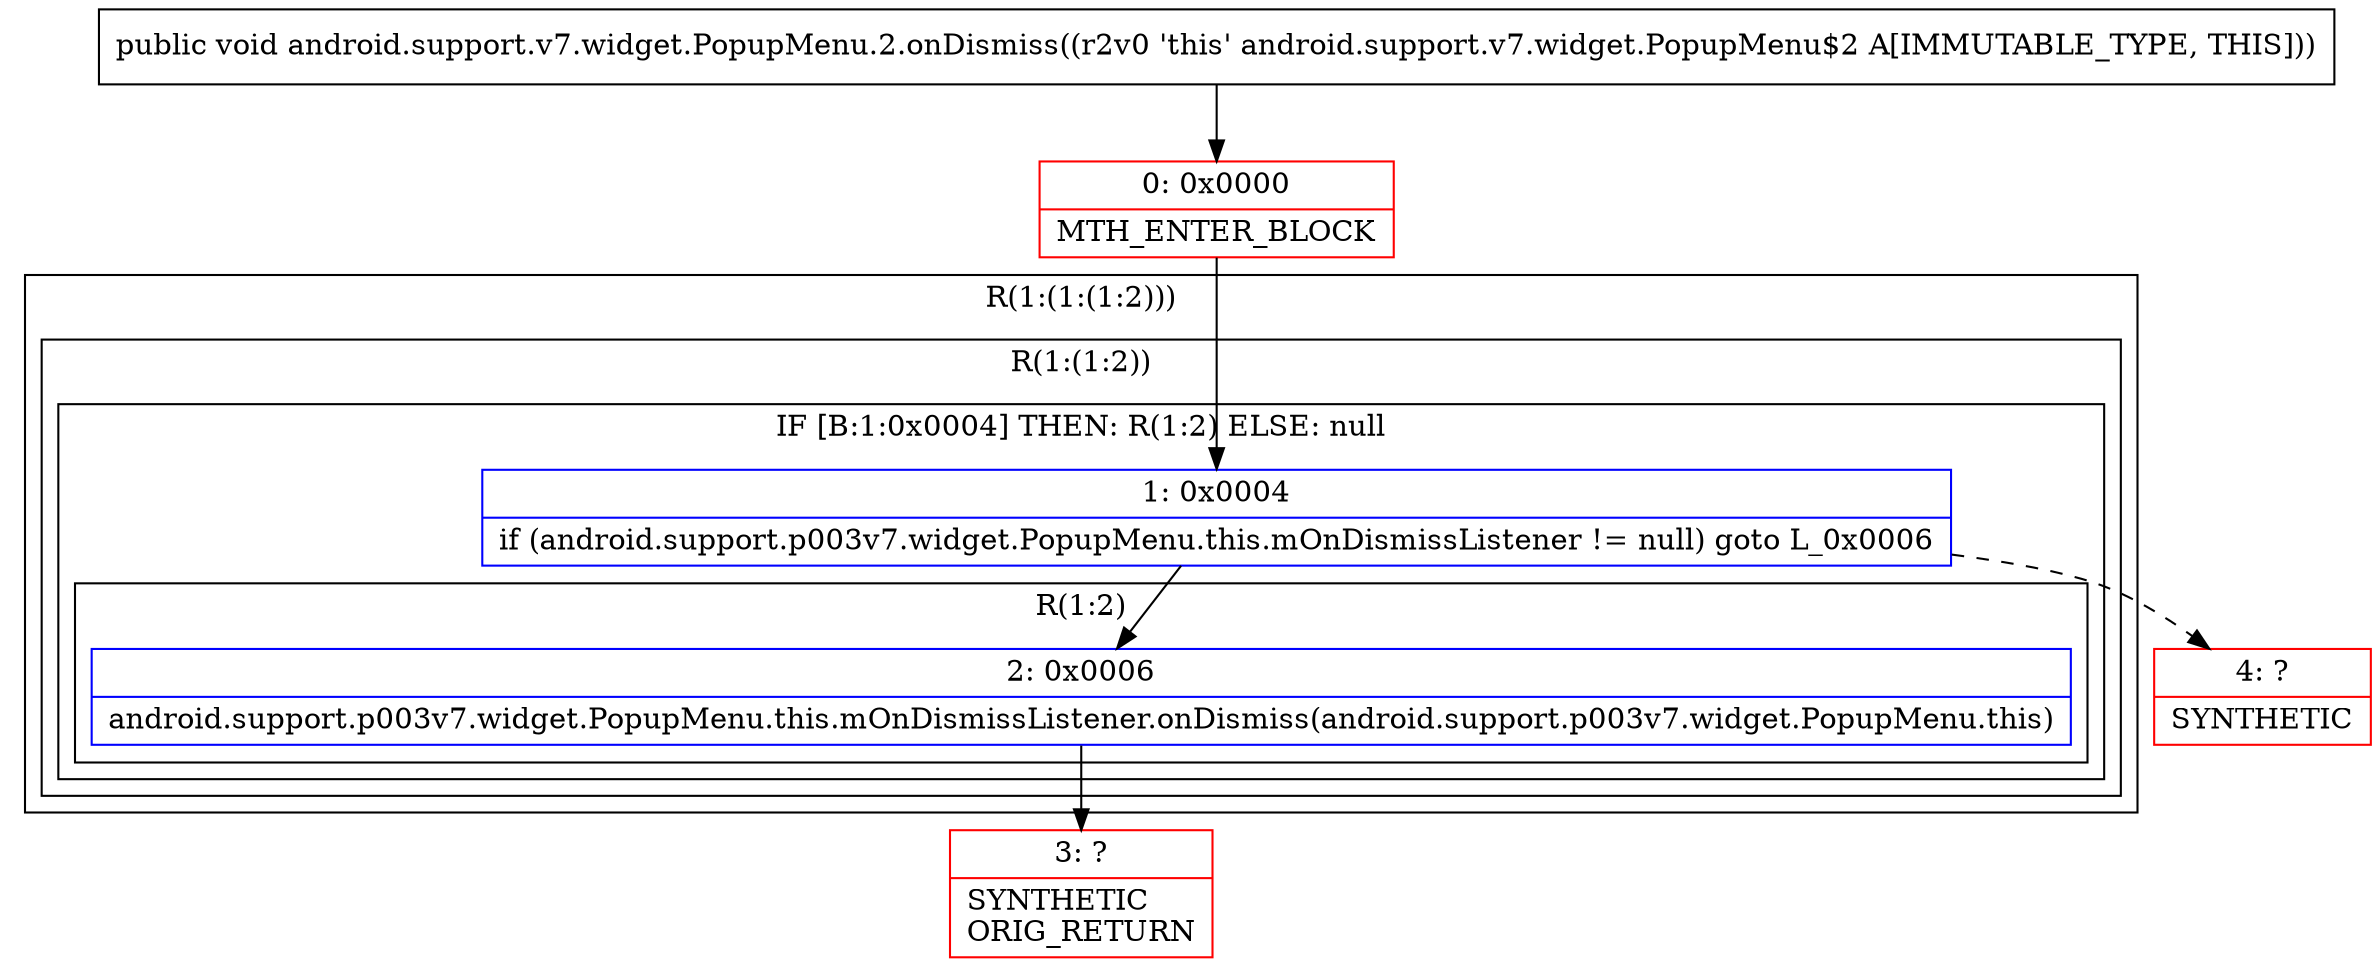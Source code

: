 digraph "CFG forandroid.support.v7.widget.PopupMenu.2.onDismiss()V" {
subgraph cluster_Region_36628076 {
label = "R(1:(1:(1:2)))";
node [shape=record,color=blue];
subgraph cluster_Region_1172708975 {
label = "R(1:(1:2))";
node [shape=record,color=blue];
subgraph cluster_IfRegion_1028916168 {
label = "IF [B:1:0x0004] THEN: R(1:2) ELSE: null";
node [shape=record,color=blue];
Node_1 [shape=record,label="{1\:\ 0x0004|if (android.support.p003v7.widget.PopupMenu.this.mOnDismissListener != null) goto L_0x0006\l}"];
subgraph cluster_Region_584542227 {
label = "R(1:2)";
node [shape=record,color=blue];
Node_2 [shape=record,label="{2\:\ 0x0006|android.support.p003v7.widget.PopupMenu.this.mOnDismissListener.onDismiss(android.support.p003v7.widget.PopupMenu.this)\l}"];
}
}
}
}
Node_0 [shape=record,color=red,label="{0\:\ 0x0000|MTH_ENTER_BLOCK\l}"];
Node_3 [shape=record,color=red,label="{3\:\ ?|SYNTHETIC\lORIG_RETURN\l}"];
Node_4 [shape=record,color=red,label="{4\:\ ?|SYNTHETIC\l}"];
MethodNode[shape=record,label="{public void android.support.v7.widget.PopupMenu.2.onDismiss((r2v0 'this' android.support.v7.widget.PopupMenu$2 A[IMMUTABLE_TYPE, THIS])) }"];
MethodNode -> Node_0;
Node_1 -> Node_2;
Node_1 -> Node_4[style=dashed];
Node_2 -> Node_3;
Node_0 -> Node_1;
}


